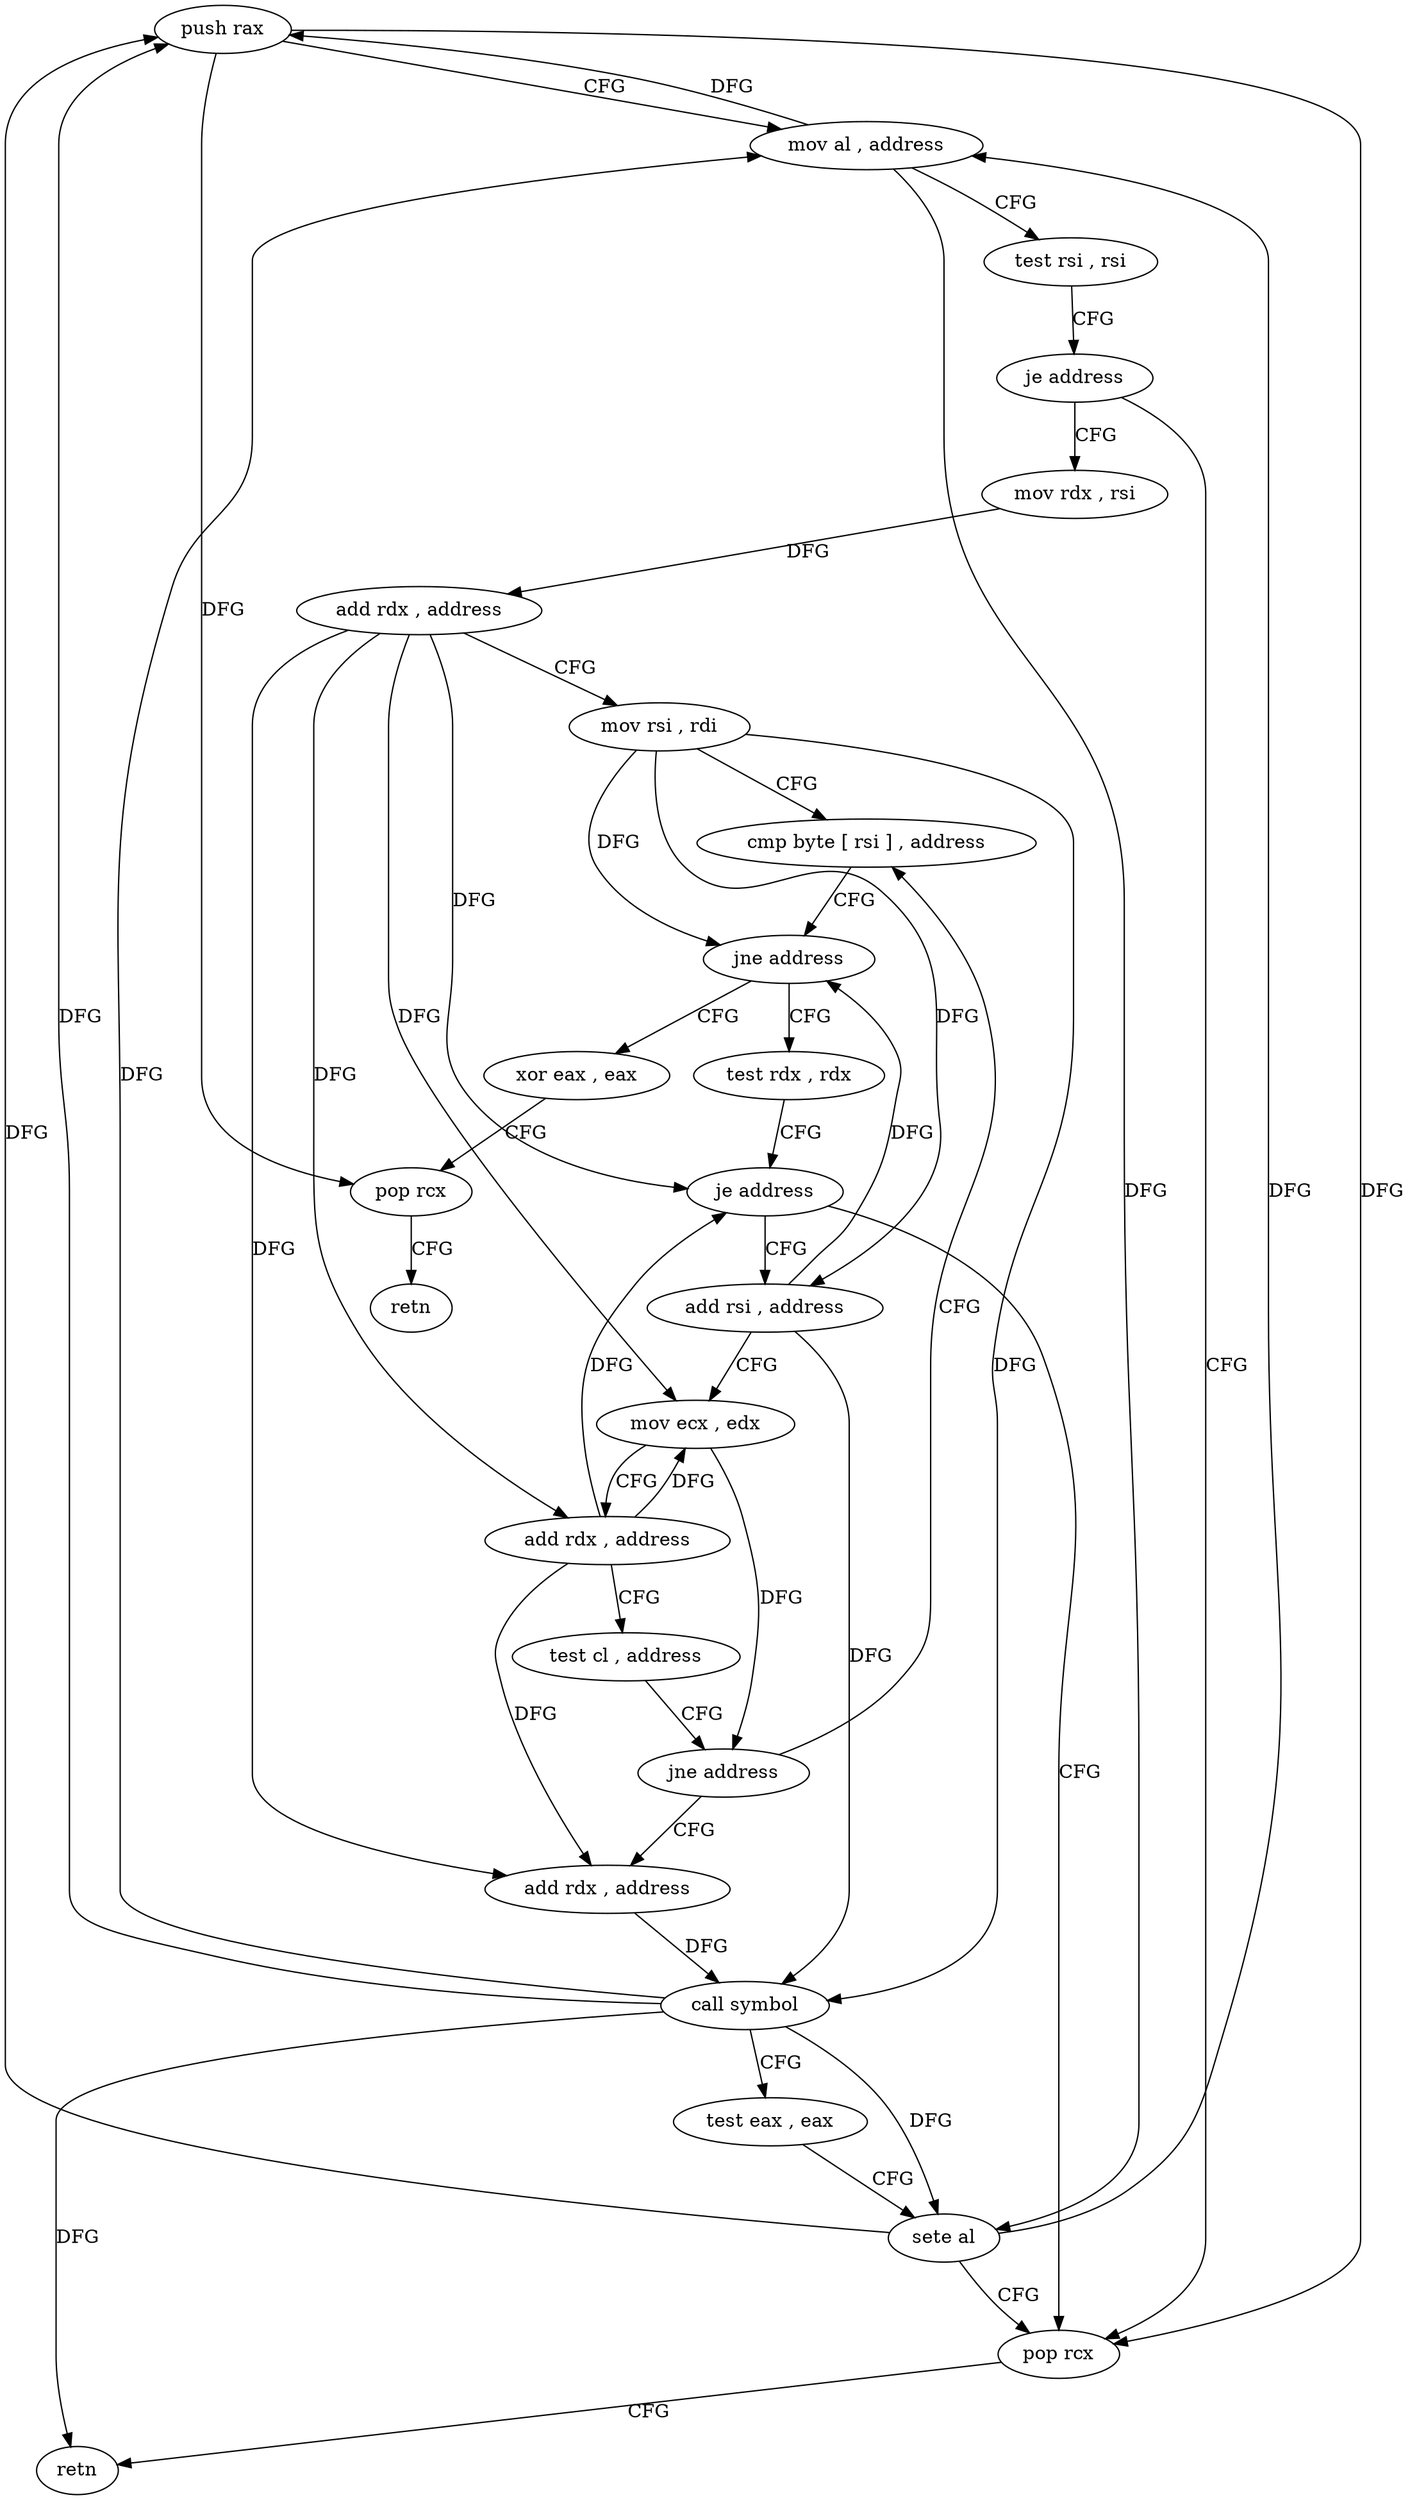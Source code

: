 digraph "func" {
"4228784" [label = "push rax" ]
"4228785" [label = "mov al , address" ]
"4228787" [label = "test rsi , rsi" ]
"4228790" [label = "je address" ]
"4228841" [label = "pop rcx" ]
"4228792" [label = "mov rdx , rsi" ]
"4228842" [label = "retn" ]
"4228795" [label = "add rdx , address" ]
"4228799" [label = "mov rsi , rdi" ]
"4228802" [label = "cmp byte [ rsi ] , address" ]
"4228843" [label = "xor eax , eax" ]
"4228845" [label = "pop rcx" ]
"4228846" [label = "retn" ]
"4228807" [label = "test rdx , rdx" ]
"4228810" [label = "je address" ]
"4228812" [label = "add rsi , address" ]
"4228816" [label = "mov ecx , edx" ]
"4228818" [label = "add rdx , address" ]
"4228822" [label = "test cl , address" ]
"4228825" [label = "jne address" ]
"4228827" [label = "add rdx , address" ]
"4228805" [label = "jne address" ]
"4228831" [label = "call symbol" ]
"4228836" [label = "test eax , eax" ]
"4228838" [label = "sete al" ]
"4228784" -> "4228785" [ label = "CFG" ]
"4228784" -> "4228841" [ label = "DFG" ]
"4228784" -> "4228845" [ label = "DFG" ]
"4228785" -> "4228787" [ label = "CFG" ]
"4228785" -> "4228784" [ label = "DFG" ]
"4228785" -> "4228838" [ label = "DFG" ]
"4228787" -> "4228790" [ label = "CFG" ]
"4228790" -> "4228841" [ label = "CFG" ]
"4228790" -> "4228792" [ label = "CFG" ]
"4228841" -> "4228842" [ label = "CFG" ]
"4228792" -> "4228795" [ label = "DFG" ]
"4228795" -> "4228799" [ label = "CFG" ]
"4228795" -> "4228810" [ label = "DFG" ]
"4228795" -> "4228816" [ label = "DFG" ]
"4228795" -> "4228818" [ label = "DFG" ]
"4228795" -> "4228827" [ label = "DFG" ]
"4228799" -> "4228802" [ label = "CFG" ]
"4228799" -> "4228805" [ label = "DFG" ]
"4228799" -> "4228812" [ label = "DFG" ]
"4228799" -> "4228831" [ label = "DFG" ]
"4228802" -> "4228805" [ label = "CFG" ]
"4228843" -> "4228845" [ label = "CFG" ]
"4228845" -> "4228846" [ label = "CFG" ]
"4228807" -> "4228810" [ label = "CFG" ]
"4228810" -> "4228841" [ label = "CFG" ]
"4228810" -> "4228812" [ label = "CFG" ]
"4228812" -> "4228816" [ label = "CFG" ]
"4228812" -> "4228805" [ label = "DFG" ]
"4228812" -> "4228831" [ label = "DFG" ]
"4228816" -> "4228818" [ label = "CFG" ]
"4228816" -> "4228825" [ label = "DFG" ]
"4228818" -> "4228822" [ label = "CFG" ]
"4228818" -> "4228810" [ label = "DFG" ]
"4228818" -> "4228816" [ label = "DFG" ]
"4228818" -> "4228827" [ label = "DFG" ]
"4228822" -> "4228825" [ label = "CFG" ]
"4228825" -> "4228802" [ label = "CFG" ]
"4228825" -> "4228827" [ label = "CFG" ]
"4228827" -> "4228831" [ label = "DFG" ]
"4228805" -> "4228843" [ label = "CFG" ]
"4228805" -> "4228807" [ label = "CFG" ]
"4228831" -> "4228836" [ label = "CFG" ]
"4228831" -> "4228784" [ label = "DFG" ]
"4228831" -> "4228785" [ label = "DFG" ]
"4228831" -> "4228842" [ label = "DFG" ]
"4228831" -> "4228838" [ label = "DFG" ]
"4228836" -> "4228838" [ label = "CFG" ]
"4228838" -> "4228841" [ label = "CFG" ]
"4228838" -> "4228784" [ label = "DFG" ]
"4228838" -> "4228785" [ label = "DFG" ]
}
